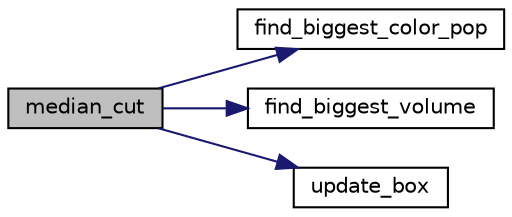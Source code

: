 digraph "median_cut"
{
 // LATEX_PDF_SIZE
  bgcolor="transparent";
  edge [fontname="Helvetica",fontsize="10",labelfontname="Helvetica",labelfontsize="10"];
  node [fontname="Helvetica",fontsize="10",shape=record];
  rankdir="LR";
  Node99 [label="median_cut",height=0.2,width=0.4,color="black", fillcolor="grey75", style="filled", fontcolor="black",tooltip=" "];
  Node99 -> Node100 [color="midnightblue",fontsize="10",style="solid"];
  Node100 [label="find_biggest_color_pop",height=0.2,width=0.4,color="black",URL="$jquant2_8c.html#aee930a6020c4d5f84ef292fd50846509",tooltip=" "];
  Node99 -> Node101 [color="midnightblue",fontsize="10",style="solid"];
  Node101 [label="find_biggest_volume",height=0.2,width=0.4,color="black",URL="$jquant2_8c.html#a07dc0980b377b3dba8c2211e177f55d3",tooltip=" "];
  Node99 -> Node102 [color="midnightblue",fontsize="10",style="solid"];
  Node102 [label="update_box",height=0.2,width=0.4,color="black",URL="$jquant2_8c.html#a330b886f3d43e64df57cb1617f0dc279",tooltip=" "];
}
